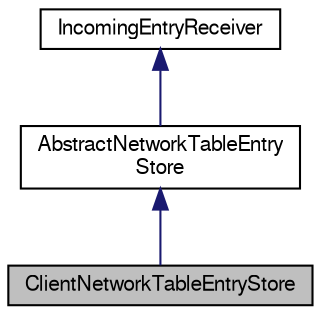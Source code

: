 digraph "ClientNetworkTableEntryStore"
{
  bgcolor="transparent";
  edge [fontname="FreeSans",fontsize="10",labelfontname="FreeSans",labelfontsize="10"];
  node [fontname="FreeSans",fontsize="10",shape=record];
  Node1 [label="ClientNetworkTableEntryStore",height=0.2,width=0.4,color="black", fillcolor="grey75", style="filled" fontcolor="black"];
  Node2 -> Node1 [dir="back",color="midnightblue",fontsize="10",style="solid",fontname="FreeSans"];
  Node2 [label="AbstractNetworkTableEntry\lStore",height=0.2,width=0.4,color="black",URL="$class_abstract_network_table_entry_store.html"];
  Node3 -> Node2 [dir="back",color="midnightblue",fontsize="10",style="solid",fontname="FreeSans"];
  Node3 [label="IncomingEntryReceiver",height=0.2,width=0.4,color="black",URL="$class_incoming_entry_receiver.html"];
}
